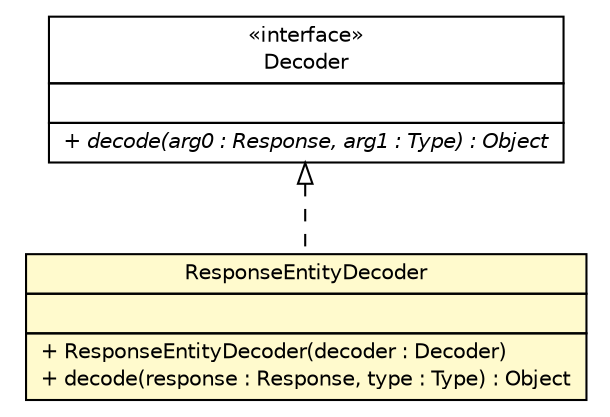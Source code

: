 #!/usr/local/bin/dot
#
# Class diagram 
# Generated by UMLGraph version R5_6-24-gf6e263 (http://www.umlgraph.org/)
#

digraph G {
	edge [fontname="Helvetica",fontsize=10,labelfontname="Helvetica",labelfontsize=10];
	node [fontname="Helvetica",fontsize=10,shape=plaintext];
	nodesep=0.25;
	ranksep=0.5;
	// com.yirendai.oss.lib.test.ResponseEntityDecoder
	c13 [label=<<table title="com.yirendai.oss.lib.test.ResponseEntityDecoder" border="0" cellborder="1" cellspacing="0" cellpadding="2" port="p" bgcolor="lemonChiffon" href="./ResponseEntityDecoder.html">
		<tr><td><table border="0" cellspacing="0" cellpadding="1">
<tr><td align="center" balign="center"> ResponseEntityDecoder </td></tr>
		</table></td></tr>
		<tr><td><table border="0" cellspacing="0" cellpadding="1">
<tr><td align="left" balign="left">  </td></tr>
		</table></td></tr>
		<tr><td><table border="0" cellspacing="0" cellpadding="1">
<tr><td align="left" balign="left"> + ResponseEntityDecoder(decoder : Decoder) </td></tr>
<tr><td align="left" balign="left"> + decode(response : Response, type : Type) : Object </td></tr>
		</table></td></tr>
		</table>>, URL="./ResponseEntityDecoder.html", fontname="Helvetica", fontcolor="black", fontsize=10.0];
	//com.yirendai.oss.lib.test.ResponseEntityDecoder implements feign.codec.Decoder
	c14:p -> c13:p [dir=back,arrowtail=empty,style=dashed];
	// feign.codec.Decoder
	c14 [label=<<table title="feign.codec.Decoder" border="0" cellborder="1" cellspacing="0" cellpadding="2" port="p" href="http://java.sun.com/j2se/1.4.2/docs/api/feign/codec/Decoder.html">
		<tr><td><table border="0" cellspacing="0" cellpadding="1">
<tr><td align="center" balign="center"> &#171;interface&#187; </td></tr>
<tr><td align="center" balign="center"> Decoder </td></tr>
		</table></td></tr>
		<tr><td><table border="0" cellspacing="0" cellpadding="1">
<tr><td align="left" balign="left">  </td></tr>
		</table></td></tr>
		<tr><td><table border="0" cellspacing="0" cellpadding="1">
<tr><td align="left" balign="left"><font face="Helvetica-Oblique" point-size="10.0"> + decode(arg0 : Response, arg1 : Type) : Object </font></td></tr>
		</table></td></tr>
		</table>>, URL="http://java.sun.com/j2se/1.4.2/docs/api/feign/codec/Decoder.html", fontname="Helvetica", fontcolor="black", fontsize=10.0];
}

